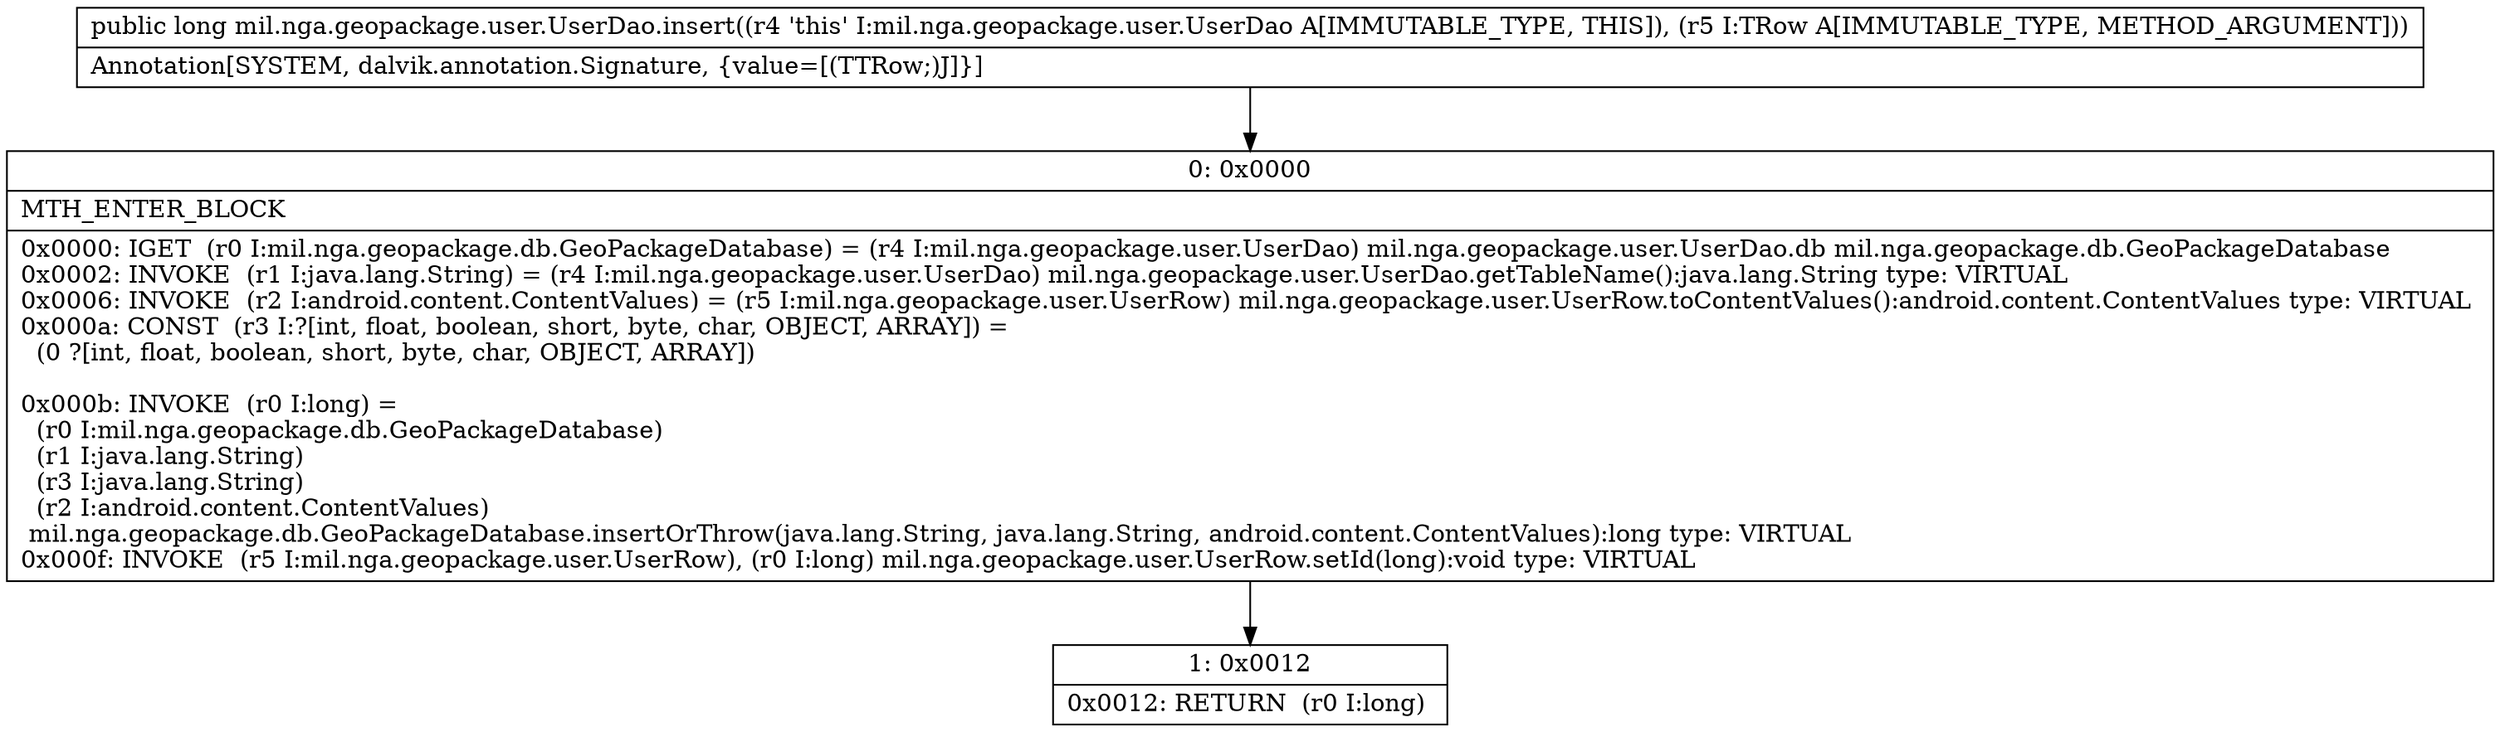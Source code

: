 digraph "CFG formil.nga.geopackage.user.UserDao.insert(Lmil\/nga\/geopackage\/user\/UserRow;)J" {
Node_0 [shape=record,label="{0\:\ 0x0000|MTH_ENTER_BLOCK\l|0x0000: IGET  (r0 I:mil.nga.geopackage.db.GeoPackageDatabase) = (r4 I:mil.nga.geopackage.user.UserDao) mil.nga.geopackage.user.UserDao.db mil.nga.geopackage.db.GeoPackageDatabase \l0x0002: INVOKE  (r1 I:java.lang.String) = (r4 I:mil.nga.geopackage.user.UserDao) mil.nga.geopackage.user.UserDao.getTableName():java.lang.String type: VIRTUAL \l0x0006: INVOKE  (r2 I:android.content.ContentValues) = (r5 I:mil.nga.geopackage.user.UserRow) mil.nga.geopackage.user.UserRow.toContentValues():android.content.ContentValues type: VIRTUAL \l0x000a: CONST  (r3 I:?[int, float, boolean, short, byte, char, OBJECT, ARRAY]) = \l  (0 ?[int, float, boolean, short, byte, char, OBJECT, ARRAY])\l \l0x000b: INVOKE  (r0 I:long) = \l  (r0 I:mil.nga.geopackage.db.GeoPackageDatabase)\l  (r1 I:java.lang.String)\l  (r3 I:java.lang.String)\l  (r2 I:android.content.ContentValues)\l mil.nga.geopackage.db.GeoPackageDatabase.insertOrThrow(java.lang.String, java.lang.String, android.content.ContentValues):long type: VIRTUAL \l0x000f: INVOKE  (r5 I:mil.nga.geopackage.user.UserRow), (r0 I:long) mil.nga.geopackage.user.UserRow.setId(long):void type: VIRTUAL \l}"];
Node_1 [shape=record,label="{1\:\ 0x0012|0x0012: RETURN  (r0 I:long) \l}"];
MethodNode[shape=record,label="{public long mil.nga.geopackage.user.UserDao.insert((r4 'this' I:mil.nga.geopackage.user.UserDao A[IMMUTABLE_TYPE, THIS]), (r5 I:TRow A[IMMUTABLE_TYPE, METHOD_ARGUMENT]))  | Annotation[SYSTEM, dalvik.annotation.Signature, \{value=[(TTRow;)J]\}]\l}"];
MethodNode -> Node_0;
Node_0 -> Node_1;
}

